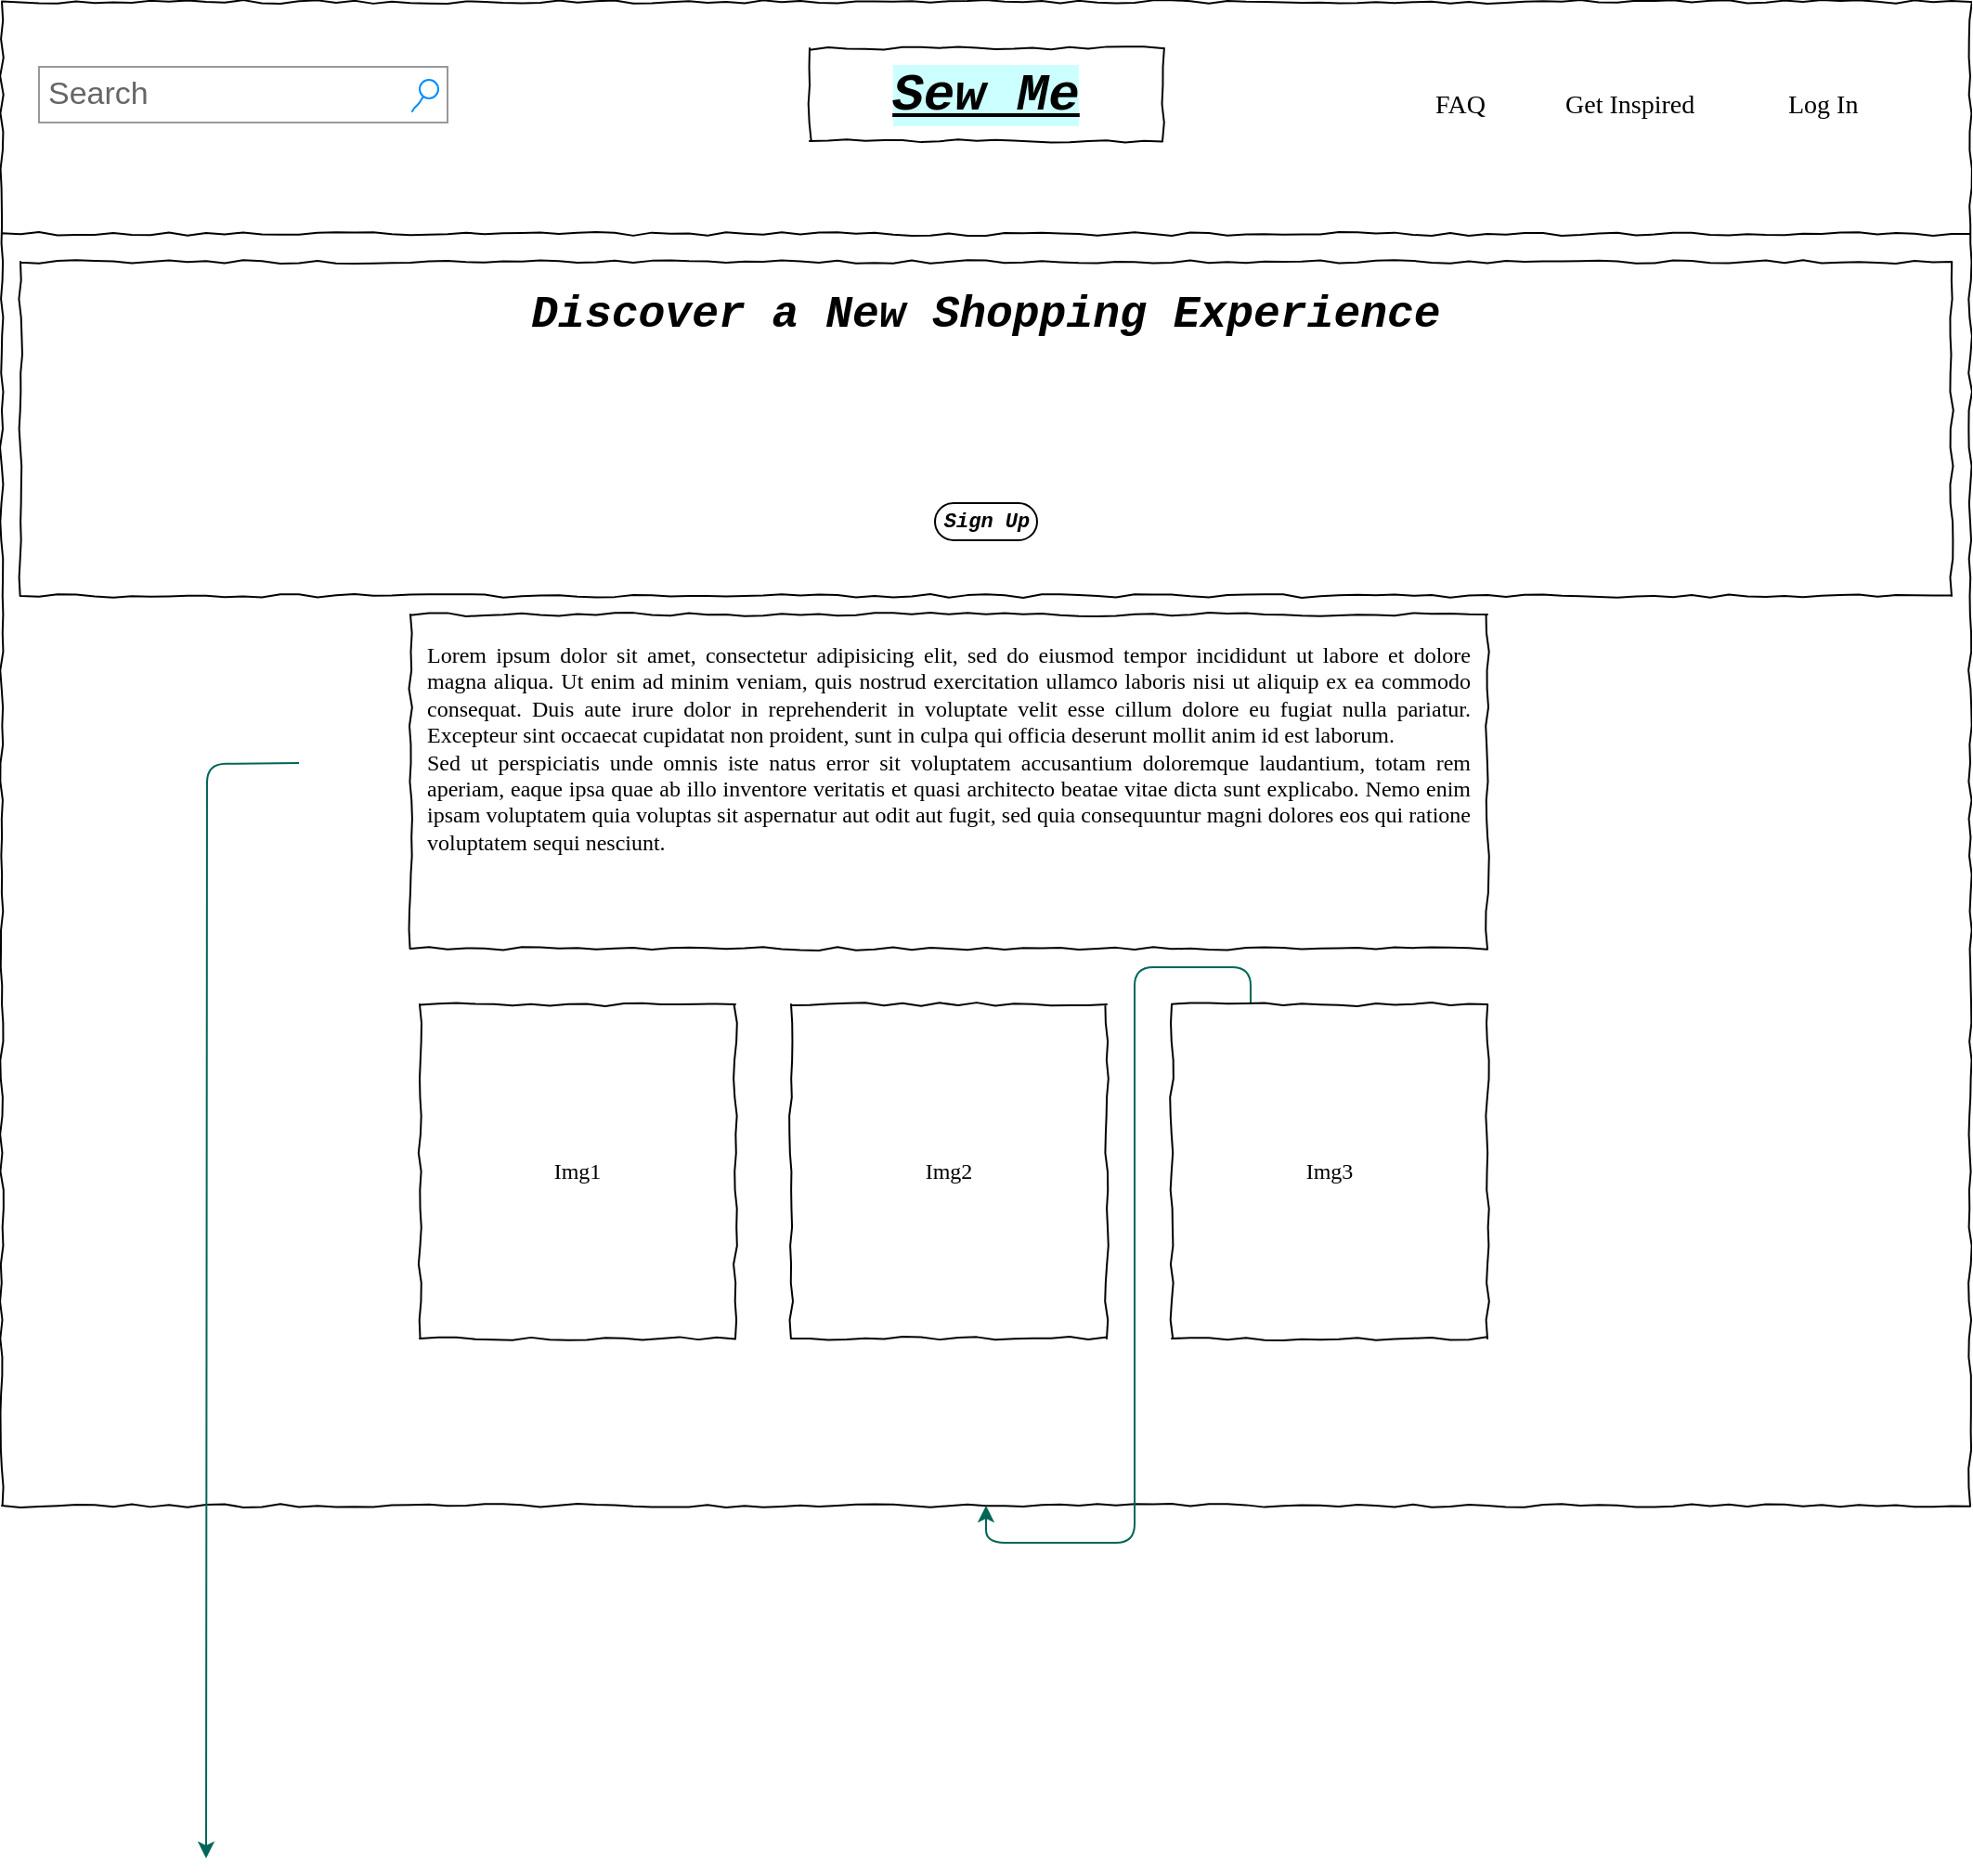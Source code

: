 <mxfile version="14.2.9" type="github" pages="3">
  <diagram id="ZF-j_Kfc-rWgUnqr_sys" name="Home-Page">
    <mxGraphModel dx="1186" dy="564" grid="1" gridSize="10" guides="1" tooltips="1" connect="1" arrows="1" fold="1" page="1" pageScale="1" pageWidth="850" pageHeight="1100" math="0" shadow="0">
      <root>
        <mxCell id="h0NclJYZKfTawZEcLkxr-0" />
        <mxCell id="h0NclJYZKfTawZEcLkxr-1" parent="h0NclJYZKfTawZEcLkxr-0" />
        <mxCell id="wjpB9X4ulBl3ossLOCH--38" value="" style="whiteSpace=wrap;html=1;rounded=0;shadow=0;labelBackgroundColor=none;strokeColor=#000000;strokeWidth=1;fillColor=none;fontFamily=Verdana;fontSize=12;fontColor=#000000;align=center;comic=1;" vertex="1" parent="h0NclJYZKfTawZEcLkxr-1">
          <mxGeometry x="30" y="30" width="1060" height="810" as="geometry" />
        </mxCell>
        <mxCell id="wjpB9X4ulBl3ossLOCH--39" value="Sew Me" style="whiteSpace=wrap;html=1;rounded=0;shadow=0;labelBackgroundColor=#CCFFFF;strokeWidth=1;fontFamily=Courier New;fontSize=28;align=center;comic=1;fontStyle=7" vertex="1" parent="h0NclJYZKfTawZEcLkxr-1">
          <mxGeometry x="465" y="55" width="190" height="50" as="geometry" />
        </mxCell>
        <mxCell id="wjpB9X4ulBl3ossLOCH--40" value="Search" style="strokeWidth=1;shadow=0;dashed=0;align=center;html=1;shape=mxgraph.mockup.forms.searchBox;strokeColor=#999999;mainText=;strokeColor2=#008cff;fontColor=#666666;fontSize=17;align=left;spacingLeft=3;rounded=0;labelBackgroundColor=none;comic=1;" vertex="1" parent="h0NclJYZKfTawZEcLkxr-1">
          <mxGeometry x="50" y="65" width="220" height="30" as="geometry" />
        </mxCell>
        <mxCell id="wjpB9X4ulBl3ossLOCH--41" value="Log In" style="text;html=1;points=[];align=left;verticalAlign=top;spacingTop=-4;fontSize=14;fontFamily=Verdana" vertex="1" parent="h0NclJYZKfTawZEcLkxr-1">
          <mxGeometry x="990" y="75" width="60" height="20" as="geometry" />
        </mxCell>
        <mxCell id="wjpB9X4ulBl3ossLOCH--42" value="Get Inspired" style="text;html=1;points=[];align=left;verticalAlign=top;spacingTop=-4;fontSize=14;fontFamily=Verdana" vertex="1" parent="h0NclJYZKfTawZEcLkxr-1">
          <mxGeometry x="870" y="75" width="60" height="20" as="geometry" />
        </mxCell>
        <mxCell id="wjpB9X4ulBl3ossLOCH--44" value="" style="line;strokeWidth=1;html=1;rounded=0;shadow=0;labelBackgroundColor=none;fillColor=none;fontFamily=Verdana;fontSize=14;fontColor=#000000;align=center;comic=1;" vertex="1" parent="h0NclJYZKfTawZEcLkxr-1">
          <mxGeometry x="30" y="150" width="1060" height="10" as="geometry" />
        </mxCell>
        <mxCell id="wjpB9X4ulBl3ossLOCH--50" value="&lt;div style=&quot;text-align: justify&quot;&gt;&lt;span&gt;Lorem ipsum dolor sit amet, consectetur adipisicing elit, sed do eiusmod tempor incididunt ut labore et dolore magna aliqua. Ut enim ad minim veniam, quis nostrud exercitation ullamco laboris nisi ut aliquip ex ea commodo consequat. Duis aute irure dolor in reprehenderit in voluptate velit esse cillum dolore eu fugiat nulla pariatur. Excepteur sint occaecat cupidatat non proident, sunt in culpa qui officia deserunt mollit anim id est laborum.&lt;/span&gt;&lt;/div&gt;&lt;div style=&quot;text-align: justify&quot;&gt;&lt;span&gt;Sed ut perspiciatis unde omnis iste natus error sit voluptatem accusantium doloremque laudantium, totam rem aperiam, eaque ipsa quae ab illo inventore veritatis et quasi architecto beatae vitae dicta sunt explicabo. Nemo enim ipsam voluptatem quia voluptas sit aspernatur aut odit aut fugit, sed quia consequuntur magni dolores eos qui ratione voluptatem sequi nesciunt.&amp;nbsp;&lt;/span&gt;&lt;/div&gt;" style="whiteSpace=wrap;html=1;rounded=0;shadow=0;labelBackgroundColor=none;strokeWidth=1;fillColor=none;fontFamily=Verdana;fontSize=12;align=center;verticalAlign=top;spacing=10;comic=1;" vertex="1" parent="h0NclJYZKfTawZEcLkxr-1">
          <mxGeometry x="250" y="360" width="580" height="180" as="geometry" />
        </mxCell>
        <mxCell id="wjpB9X4ulBl3ossLOCH--53" value="Img1" style="whiteSpace=wrap;html=1;rounded=0;shadow=0;labelBackgroundColor=none;strokeWidth=1;fillColor=none;fontFamily=Verdana;fontSize=12;align=center;comic=1;" vertex="1" parent="h0NclJYZKfTawZEcLkxr-1">
          <mxGeometry x="255" y="570" width="170" height="180" as="geometry" />
        </mxCell>
        <mxCell id="5ONEdWV0JbBe8F0KcMtm-0" value="&lt;div style=&quot;text-align: justify; font-size: 24px;&quot;&gt;Discover a New Shopping Experience&lt;/div&gt;" style="whiteSpace=wrap;html=1;rounded=0;shadow=0;labelBackgroundColor=none;strokeWidth=1;fillColor=none;fontFamily=Courier New;fontSize=24;align=center;verticalAlign=top;spacing=10;comic=1;fontStyle=3" vertex="1" parent="h0NclJYZKfTawZEcLkxr-1">
          <mxGeometry x="40" y="170" width="1040" height="180" as="geometry" />
        </mxCell>
        <mxCell id="5ONEdWV0JbBe8F0KcMtm-1" style="edgeStyle=orthogonalEdgeStyle;curved=0;rounded=1;sketch=0;orthogonalLoop=1;jettySize=auto;html=1;exitX=0.75;exitY=0;exitDx=0;exitDy=0;strokeColor=#006658;fillColor=#21C0A5;fontColor=#5C5C5C;" edge="1" parent="h0NclJYZKfTawZEcLkxr-1">
          <mxGeometry relative="1" as="geometry">
            <mxPoint x="190" y="440" as="sourcePoint" />
            <mxPoint x="140" y="1030" as="targetPoint" />
          </mxGeometry>
        </mxCell>
        <mxCell id="5ONEdWV0JbBe8F0KcMtm-2" value="Sign Up" style="strokeWidth=1;shadow=0;dashed=0;align=center;html=1;shape=mxgraph.mockup.buttons.button;mainText=;buttonStyle=round;fontSize=11;fontStyle=3;whiteSpace=wrap;rounded=0;sketch=0;fontFamily=Courier New;" vertex="1" parent="h0NclJYZKfTawZEcLkxr-1">
          <mxGeometry x="532.5" y="300" width="55" height="20" as="geometry" />
        </mxCell>
        <mxCell id="5ONEdWV0JbBe8F0KcMtm-3" value="Img2" style="whiteSpace=wrap;html=1;rounded=0;shadow=0;labelBackgroundColor=none;strokeWidth=1;fillColor=none;fontFamily=Verdana;fontSize=12;align=center;comic=1;" vertex="1" parent="h0NclJYZKfTawZEcLkxr-1">
          <mxGeometry x="455" y="570" width="170" height="180" as="geometry" />
        </mxCell>
        <mxCell id="5ONEdWV0JbBe8F0KcMtm-5" style="edgeStyle=orthogonalEdgeStyle;curved=0;rounded=1;sketch=0;orthogonalLoop=1;jettySize=auto;html=1;exitX=0.25;exitY=0;exitDx=0;exitDy=0;strokeColor=#006658;fillColor=#21C0A5;fontFamily=Courier New;fontSize=24;fontColor=#5C5C5C;" edge="1" parent="h0NclJYZKfTawZEcLkxr-1" source="5ONEdWV0JbBe8F0KcMtm-4" target="wjpB9X4ulBl3ossLOCH--38">
          <mxGeometry relative="1" as="geometry" />
        </mxCell>
        <mxCell id="5ONEdWV0JbBe8F0KcMtm-4" value="Img3" style="whiteSpace=wrap;html=1;rounded=0;shadow=0;labelBackgroundColor=none;strokeWidth=1;fillColor=none;fontFamily=Verdana;fontSize=12;align=center;comic=1;" vertex="1" parent="h0NclJYZKfTawZEcLkxr-1">
          <mxGeometry x="660" y="570" width="170" height="180" as="geometry" />
        </mxCell>
        <mxCell id="5ONEdWV0JbBe8F0KcMtm-6" value="FAQ" style="text;html=1;points=[];align=left;verticalAlign=top;spacingTop=-4;fontSize=14;fontFamily=Verdana" vertex="1" parent="h0NclJYZKfTawZEcLkxr-1">
          <mxGeometry x="800" y="75" width="60" height="20" as="geometry" />
        </mxCell>
      </root>
    </mxGraphModel>
  </diagram>
  <diagram name="Tailor-Me" id="03018318-947c-dd8e-b7a3-06fadd420f32">
    <mxGraphModel dx="1186" dy="564" grid="1" gridSize="10" guides="1" tooltips="1" connect="1" arrows="1" fold="1" page="1" pageScale="1" pageWidth="1100" pageHeight="850" background="#ffffff" math="0" shadow="0">
      <root>
        <mxCell id="0" />
        <mxCell id="1" parent="0" />
        <mxCell id="677b7b8949515195-1" value="" style="whiteSpace=wrap;html=1;rounded=0;shadow=0;labelBackgroundColor=none;strokeColor=#000000;strokeWidth=1;fillColor=none;fontFamily=Verdana;fontSize=12;fontColor=#000000;align=center;comic=1;" parent="1" vertex="1">
          <mxGeometry x="20" y="20" width="1060" height="810" as="geometry" />
        </mxCell>
        <mxCell id="677b7b8949515195-2" value="Sew Me" style="whiteSpace=wrap;html=1;rounded=0;shadow=0;labelBackgroundColor=#CCFFFF;strokeWidth=1;fontFamily=Courier New;fontSize=28;align=center;comic=1;fontStyle=7" parent="1" vertex="1">
          <mxGeometry x="455" y="45" width="190" height="50" as="geometry" />
        </mxCell>
        <mxCell id="677b7b8949515195-3" value="Search" style="strokeWidth=1;shadow=0;dashed=0;align=center;html=1;shape=mxgraph.mockup.forms.searchBox;strokeColor=#999999;mainText=;strokeColor2=#008cff;fontColor=#666666;fontSize=17;align=left;spacingLeft=3;rounded=0;labelBackgroundColor=none;comic=1;" parent="1" vertex="1">
          <mxGeometry x="40" y="55" width="220" height="30" as="geometry" />
        </mxCell>
        <mxCell id="677b7b8949515195-6" value="Sign Up" style="text;html=1;points=[];align=left;verticalAlign=top;spacingTop=-4;fontSize=14;fontFamily=Verdana" parent="1" vertex="1">
          <mxGeometry x="960" y="65" width="60" height="20" as="geometry" />
        </mxCell>
        <mxCell id="677b7b8949515195-8" value="" style="whiteSpace=wrap;html=1;rounded=0;shadow=0;labelBackgroundColor=none;strokeWidth=1;fillColor=none;fontFamily=Verdana;fontSize=12;align=center;comic=1;" parent="1" vertex="1">
          <mxGeometry x="30" y="230" width="200" height="590" as="geometry" />
        </mxCell>
        <mxCell id="677b7b8949515195-9" value="" style="line;strokeWidth=1;html=1;rounded=0;shadow=0;labelBackgroundColor=none;fillColor=none;fontFamily=Verdana;fontSize=14;fontColor=#000000;align=center;comic=1;" parent="1" vertex="1">
          <mxGeometry x="20" y="140" width="1060" height="10" as="geometry" />
        </mxCell>
        <mxCell id="677b7b8949515195-10" value="" style="whiteSpace=wrap;html=1;rounded=0;shadow=0;labelBackgroundColor=none;strokeWidth=1;fillColor=none;fontFamily=Verdana;fontSize=12;align=center;comic=1;" parent="1" vertex="1">
          <mxGeometry x="30" y="160" width="1040" height="50" as="geometry" />
        </mxCell>
        <mxCell id="677b7b8949515195-11" value="Jacket" style="text;html=1;points=[];align=left;verticalAlign=top;spacingTop=-4;fontSize=14;fontFamily=Verdana" parent="1" vertex="1">
          <mxGeometry x="60" y="175" width="60" height="20" as="geometry" />
        </mxCell>
        <mxCell id="677b7b8949515195-12" value="Shirt" style="text;html=1;points=[];align=left;verticalAlign=top;spacingTop=-4;fontSize=14;fontFamily=Verdana" parent="1" vertex="1">
          <mxGeometry x="200" y="175" width="60" height="20" as="geometry" />
        </mxCell>
        <mxCell id="677b7b8949515195-13" value="Pants" style="text;html=1;points=[];align=left;verticalAlign=top;spacingTop=-4;fontSize=14;fontFamily=Verdana" parent="1" vertex="1">
          <mxGeometry x="350" y="175" width="60" height="20" as="geometry" />
        </mxCell>
        <mxCell id="677b7b8949515195-14" value="Skirt" style="text;html=1;points=[];align=left;verticalAlign=top;spacingTop=-4;fontSize=14;fontFamily=Verdana" parent="1" vertex="1">
          <mxGeometry x="510" y="175" width="60" height="20" as="geometry" />
        </mxCell>
        <mxCell id="677b7b8949515195-15" value="&lt;div style=&quot;text-align: justify&quot;&gt;&lt;span&gt;Lorem ipsum dolor sit amet, consectetur adipisicing elit, sed do eiusmod tempor incididunt ut labore et dolore magna aliqua. Ut enim ad minim veniam, quis nostrud exercitation ullamco laboris nisi ut aliquip ex ea commodo consequat. Duis aute irure dolor in reprehenderit in voluptate velit esse cillum dolore eu fugiat nulla pariatur. Excepteur sint occaecat cupidatat non proident, sunt in culpa qui officia deserunt mollit anim id est laborum.&lt;/span&gt;&lt;/div&gt;&lt;div style=&quot;text-align: justify&quot;&gt;&lt;span&gt;Sed ut perspiciatis unde omnis iste natus error sit voluptatem accusantium doloremque laudantium, totam rem aperiam, eaque ipsa quae ab illo inventore veritatis et quasi architecto beatae vitae dicta sunt explicabo. Nemo enim ipsam voluptatem quia voluptas sit aspernatur aut odit aut fugit, sed quia consequuntur magni dolores eos qui ratione voluptatem sequi nesciunt.&amp;nbsp;&lt;/span&gt;&lt;/div&gt;" style="whiteSpace=wrap;html=1;rounded=0;shadow=0;labelBackgroundColor=none;strokeWidth=1;fillColor=none;fontFamily=Verdana;fontSize=12;align=center;verticalAlign=top;spacing=10;comic=1;" parent="1" vertex="1">
          <mxGeometry x="250" y="640" width="580" height="180" as="geometry" />
        </mxCell>
        <mxCell id="677b7b8949515195-16" value="" style="shape=umlActor;verticalLabelPosition=bottom;verticalAlign=top;html=1;outlineConnect=0;shadow=0;dashed=0;fontFamily=Verdana;fontSize=14;fontColor=#000000;align=center;strokeColor=#999999;strokeWidth=1;fillColor=#ffffff;comic=1;" parent="1" vertex="1">
          <mxGeometry x="425" y="265" width="220" height="330" as="geometry" />
        </mxCell>
        <mxCell id="677b7b8949515195-25" value="" style="whiteSpace=wrap;html=1;rounded=0;shadow=0;labelBackgroundColor=none;strokeWidth=1;fillColor=none;fontFamily=Verdana;fontSize=12;align=center;comic=1;" parent="1" vertex="1">
          <mxGeometry x="840" y="230" width="230" height="400" as="geometry" />
        </mxCell>
        <mxCell id="677b7b8949515195-26" value="" style="whiteSpace=wrap;html=1;rounded=0;shadow=0;labelBackgroundColor=none;strokeWidth=1;fillColor=none;fontFamily=Verdana;fontSize=12;align=center;comic=1;" parent="1" vertex="1">
          <mxGeometry x="840" y="640" width="230" height="180" as="geometry" />
        </mxCell>
        <mxCell id="677b7b8949515195-27" value="Pattern" style="text;html=1;points=[];align=left;verticalAlign=top;spacingTop=-4;fontSize=14;fontFamily=Courier New;fontStyle=3" parent="1" vertex="1">
          <mxGeometry x="40" y="250" width="170" height="20" as="geometry" />
        </mxCell>
        <mxCell id="677b7b8949515195-28" value="Pattern Description 1" style="text;html=1;points=[];align=left;verticalAlign=top;spacingTop=-4;fontSize=14;fontFamily=Courier New;fontStyle=2" parent="1" vertex="1">
          <mxGeometry x="40" y="286" width="170" height="20" as="geometry" />
        </mxCell>
        <mxCell id="677b7b8949515195-29" value="Pattern Description 2" style="text;html=1;points=[];align=left;verticalAlign=top;spacingTop=-4;fontSize=14;fontFamily=Courier New;fontStyle=2" parent="1" vertex="1">
          <mxGeometry x="40" y="321" width="170" height="20" as="geometry" />
        </mxCell>
        <mxCell id="677b7b8949515195-30" value="Pattern Description 3" style="text;html=1;points=[];align=left;verticalAlign=top;spacingTop=-4;fontSize=14;fontFamily=Courier New;fontStyle=2" parent="1" vertex="1">
          <mxGeometry x="40" y="357" width="170" height="20" as="geometry" />
        </mxCell>
        <mxCell id="677b7b8949515195-31" value="Pattern Description 6" style="text;html=1;points=[];align=left;verticalAlign=top;spacingTop=-4;fontSize=14;fontFamily=Courier New;fontStyle=2" parent="1" vertex="1">
          <mxGeometry x="40" y="464" width="170" height="20" as="geometry" />
        </mxCell>
        <mxCell id="677b7b8949515195-32" value="Pattern Description 7" style="text;html=1;points=[];align=left;verticalAlign=top;spacingTop=-4;fontSize=14;fontFamily=Courier New;fontStyle=2" parent="1" vertex="1">
          <mxGeometry x="40" y="500" width="170" height="20" as="geometry" />
        </mxCell>
        <mxCell id="677b7b8949515195-33" value="Pattern Description 8" style="text;html=1;points=[];align=left;verticalAlign=top;spacingTop=-4;fontSize=14;fontFamily=Courier New;fontStyle=2" parent="1" vertex="1">
          <mxGeometry x="40" y="536" width="170" height="20" as="geometry" />
        </mxCell>
        <mxCell id="677b7b8949515195-34" value="Pattern Description 9" style="text;html=1;points=[];align=left;verticalAlign=top;spacingTop=-4;fontSize=14;fontFamily=Courier New;fontStyle=2" parent="1" vertex="1">
          <mxGeometry x="40" y="571" width="170" height="20" as="geometry" />
        </mxCell>
        <mxCell id="677b7b8949515195-35" value="Pattern Description 10" style="text;html=1;points=[];align=left;verticalAlign=top;spacingTop=-4;fontSize=14;fontFamily=Courier New;fontStyle=2" parent="1" vertex="1">
          <mxGeometry x="40" y="607" width="170" height="20" as="geometry" />
        </mxCell>
        <mxCell id="677b7b8949515195-39" value="Pattern Description 4" style="text;html=1;points=[];align=left;verticalAlign=top;spacingTop=-4;fontSize=14;fontFamily=Courier New;fontStyle=2" parent="1" vertex="1">
          <mxGeometry x="40" y="393" width="170" height="20" as="geometry" />
        </mxCell>
        <mxCell id="677b7b8949515195-40" value="Pattern Description 5" style="text;html=1;points=[];align=left;verticalAlign=top;spacingTop=-4;fontSize=14;fontFamily=Courier New;fontStyle=2" parent="1" vertex="1">
          <mxGeometry x="40" y="429" width="170" height="20" as="geometry" />
        </mxCell>
        <mxCell id="677b7b8949515195-42" value="External Links" style="text;html=1;points=[];align=left;verticalAlign=top;spacingTop=-4;fontSize=14;fontFamily=Verdana" parent="1" vertex="1">
          <mxGeometry x="860" y="653" width="170" height="20" as="geometry" />
        </mxCell>
        <mxCell id="677b7b8949515195-44" value="Fabric" style="text;html=1;points=[];align=left;verticalAlign=top;spacingTop=-4;fontSize=14;fontFamily=Courier New;fontStyle=3" parent="1" vertex="1">
          <mxGeometry x="860" y="250" width="170" height="20" as="geometry" />
        </mxCell>
        <mxCell id="677b7b8949515195-45" value="Fabric Description 1" style="text;html=1;points=[];align=left;verticalAlign=top;spacingTop=-4;fontSize=14;fontFamily=Courier New;fontStyle=2" parent="1" vertex="1">
          <mxGeometry x="860" y="285" width="170" height="20" as="geometry" />
        </mxCell>
        <mxCell id="677b7b8949515195-46" value="Fabric Description 2" style="text;html=1;points=[];align=left;verticalAlign=middle;spacingTop=-4;fontSize=14;fontFamily=Courier New;fontStyle=2" parent="1" vertex="1">
          <mxGeometry x="860" y="330" width="170" height="20" as="geometry" />
        </mxCell>
        <mxCell id="677b7b8949515195-47" value="Fabric Description 3" style="text;html=1;points=[];align=left;verticalAlign=top;spacingTop=-4;fontSize=14;fontFamily=Courier New;fontStyle=2" parent="1" vertex="1">
          <mxGeometry x="860" y="370" width="170" height="20" as="geometry" />
        </mxCell>
        <mxCell id="677b7b8949515195-48" value="Fabric Description 4" style="text;html=1;points=[];align=left;verticalAlign=top;spacingTop=-4;fontSize=14;fontFamily=Courier New;fontStyle=2" parent="1" vertex="1">
          <mxGeometry x="860" y="405" width="170" height="20" as="geometry" />
        </mxCell>
        <mxCell id="677b7b8949515195-49" value="Fabric Description 5" style="text;html=1;points=[];align=left;verticalAlign=top;spacingTop=-4;fontSize=14;fontFamily=Courier New;fontStyle=2" parent="1" vertex="1">
          <mxGeometry x="860" y="449" width="170" height="20" as="geometry" />
        </mxCell>
        <mxCell id="9mEfQK3KUCxlQ8aSokPq-3" value="Dress" style="text;html=1;points=[];align=left;verticalAlign=top;spacingTop=-4;fontSize=14;fontFamily=Verdana" vertex="1" parent="1">
          <mxGeometry x="680" y="175" width="60" height="20" as="geometry" />
        </mxCell>
        <mxCell id="9mEfQK3KUCxlQ8aSokPq-4" value="Coat" style="text;html=1;points=[];align=left;verticalAlign=top;spacingTop=-4;fontSize=14;fontFamily=Verdana" vertex="1" parent="1">
          <mxGeometry x="850" y="175" width="60" height="20" as="geometry" />
        </mxCell>
        <mxCell id="9mEfQK3KUCxlQ8aSokPq-5" value="Suit" style="text;html=1;points=[];align=left;verticalAlign=top;spacingTop=-4;fontSize=14;fontFamily=Verdana" vertex="1" parent="1">
          <mxGeometry x="980" y="175" width="60" height="20" as="geometry" />
        </mxCell>
        <mxCell id="XMO0qLx3HE3vHJtWGLaU-1" value="" style="verticalLabelPosition=bottom;shadow=0;dashed=0;align=center;html=1;verticalAlign=top;strokeWidth=1;shape=mxgraph.mockup.misc.shoppingCart;strokeColor=#999999;rounded=0;sketch=0;fillColor=#21C0A5;fontColor=#5C5C5C;" vertex="1" parent="1">
          <mxGeometry x="800" y="65" width="20" height="20" as="geometry" />
        </mxCell>
        <mxCell id="NotRTZcVEE9be6VRe8nx-1" value="" style="verticalLabelPosition=bottom;shadow=0;dashed=0;align=center;html=1;verticalAlign=top;strokeWidth=1;shape=mxgraph.mockup.containers.userFemale;strokeColor2=#008cff;rounded=0;sketch=0;" vertex="1" parent="1">
          <mxGeometry x="880" y="45" width="50" height="50" as="geometry" />
        </mxCell>
      </root>
    </mxGraphModel>
  </diagram>
  <diagram id="qUBOpCEq9h2B_eSwjFIW" name="Add-To-Cart">
    <mxGraphModel dx="1186" dy="564" grid="1" gridSize="10" guides="1" tooltips="1" connect="1" arrows="1" fold="1" page="1" pageScale="1" pageWidth="850" pageHeight="1100" math="0" shadow="0">
      <root>
        <mxCell id="qmzfm-Hbsrc31AAW3Ivz-0" />
        <mxCell id="qmzfm-Hbsrc31AAW3Ivz-1" parent="qmzfm-Hbsrc31AAW3Ivz-0" />
        <mxCell id="-jwKYOR1kxbknsJQBqWC-0" value="" style="whiteSpace=wrap;html=1;rounded=0;shadow=0;labelBackgroundColor=none;strokeColor=#000000;strokeWidth=1;fillColor=none;fontFamily=Verdana;fontSize=12;fontColor=#000000;align=center;comic=1;" vertex="1" parent="qmzfm-Hbsrc31AAW3Ivz-1">
          <mxGeometry x="20" y="30" width="1060" height="810" as="geometry" />
        </mxCell>
        <mxCell id="-jwKYOR1kxbknsJQBqWC-1" value="Sew Me" style="whiteSpace=wrap;html=1;rounded=0;shadow=0;labelBackgroundColor=none;strokeWidth=1;fontFamily=Courier New;fontSize=28;align=center;comic=1;fontStyle=7;fillColor=#b0e3e6;strokeColor=#0e8088;" vertex="1" parent="qmzfm-Hbsrc31AAW3Ivz-1">
          <mxGeometry x="455" y="45" width="190" height="50" as="geometry" />
        </mxCell>
        <mxCell id="-jwKYOR1kxbknsJQBqWC-2" value="Search" style="strokeWidth=1;shadow=0;dashed=0;align=center;html=1;shape=mxgraph.mockup.forms.searchBox;strokeColor=#999999;mainText=;strokeColor2=#008cff;fontColor=#666666;fontSize=17;align=left;spacingLeft=3;rounded=0;labelBackgroundColor=none;comic=1;" vertex="1" parent="qmzfm-Hbsrc31AAW3Ivz-1">
          <mxGeometry x="40" y="55" width="220" height="30" as="geometry" />
        </mxCell>
        <mxCell id="-jwKYOR1kxbknsJQBqWC-3" value="Sign Up" style="text;html=1;points=[];align=left;verticalAlign=top;spacingTop=-4;fontSize=14;fontFamily=Verdana" vertex="1" parent="qmzfm-Hbsrc31AAW3Ivz-1">
          <mxGeometry x="960" y="65" width="60" height="20" as="geometry" />
        </mxCell>
        <mxCell id="-jwKYOR1kxbknsJQBqWC-5" value="" style="line;strokeWidth=1;html=1;rounded=0;shadow=0;labelBackgroundColor=none;fillColor=none;fontFamily=Verdana;fontSize=14;fontColor=#000000;align=center;comic=1;" vertex="1" parent="qmzfm-Hbsrc31AAW3Ivz-1">
          <mxGeometry x="20" y="140" width="1060" height="10" as="geometry" />
        </mxCell>
        <mxCell id="-jwKYOR1kxbknsJQBqWC-6" value="" style="whiteSpace=wrap;html=1;rounded=0;shadow=0;labelBackgroundColor=none;strokeWidth=1;fillColor=none;fontFamily=Verdana;fontSize=12;align=center;comic=1;" vertex="1" parent="qmzfm-Hbsrc31AAW3Ivz-1">
          <mxGeometry x="30" y="160" width="1040" height="50" as="geometry" />
        </mxCell>
        <mxCell id="-jwKYOR1kxbknsJQBqWC-7" value="Jacket" style="text;html=1;points=[];align=left;verticalAlign=top;spacingTop=-4;fontSize=14;fontFamily=Verdana" vertex="1" parent="qmzfm-Hbsrc31AAW3Ivz-1">
          <mxGeometry x="60" y="175" width="60" height="20" as="geometry" />
        </mxCell>
        <mxCell id="-jwKYOR1kxbknsJQBqWC-8" value="Shirt" style="text;html=1;points=[];align=left;verticalAlign=top;spacingTop=-4;fontSize=14;fontFamily=Verdana" vertex="1" parent="qmzfm-Hbsrc31AAW3Ivz-1">
          <mxGeometry x="200" y="175" width="60" height="20" as="geometry" />
        </mxCell>
        <mxCell id="-jwKYOR1kxbknsJQBqWC-9" value="Pants" style="text;html=1;points=[];align=left;verticalAlign=top;spacingTop=-4;fontSize=14;fontFamily=Verdana" vertex="1" parent="qmzfm-Hbsrc31AAW3Ivz-1">
          <mxGeometry x="350" y="175" width="60" height="20" as="geometry" />
        </mxCell>
        <mxCell id="-jwKYOR1kxbknsJQBqWC-10" value="Skirt" style="text;html=1;points=[];align=left;verticalAlign=top;spacingTop=-4;fontSize=14;fontFamily=Verdana" vertex="1" parent="qmzfm-Hbsrc31AAW3Ivz-1">
          <mxGeometry x="510" y="175" width="60" height="20" as="geometry" />
        </mxCell>
        <mxCell id="-jwKYOR1kxbknsJQBqWC-11" value="&lt;div&gt;&lt;br&gt;&lt;/div&gt;" style="whiteSpace=wrap;html=1;rounded=0;shadow=0;labelBackgroundColor=none;strokeWidth=1;fillColor=none;fontFamily=Verdana;fontSize=12;align=left;verticalAlign=top;spacing=10;comic=1;" vertex="1" parent="qmzfm-Hbsrc31AAW3Ivz-1">
          <mxGeometry x="80" y="285" width="580" height="180" as="geometry" />
        </mxCell>
        <mxCell id="-jwKYOR1kxbknsJQBqWC-13" value="" style="whiteSpace=wrap;html=1;rounded=0;shadow=0;labelBackgroundColor=none;strokeWidth=1;fillColor=none;fontFamily=Verdana;fontSize=12;align=center;comic=1;" vertex="1" parent="qmzfm-Hbsrc31AAW3Ivz-1">
          <mxGeometry x="690" y="240" width="230" height="400" as="geometry" />
        </mxCell>
        <mxCell id="-jwKYOR1kxbknsJQBqWC-27" value="Order Summary" style="text;html=1;points=[];align=left;verticalAlign=top;spacingTop=-4;fontSize=14;fontFamily=Courier New;fontStyle=3" vertex="1" parent="qmzfm-Hbsrc31AAW3Ivz-1">
          <mxGeometry x="720" y="265" width="170" height="20" as="geometry" />
        </mxCell>
        <mxCell id="-jwKYOR1kxbknsJQBqWC-28" value="Subtotal&amp;nbsp; &amp;nbsp; &amp;nbsp;$55.55" style="text;html=1;points=[];align=left;verticalAlign=top;spacingTop=-4;fontSize=14;fontFamily=Courier New;fontStyle=2" vertex="1" parent="qmzfm-Hbsrc31AAW3Ivz-1">
          <mxGeometry x="720" y="300" width="170" height="20" as="geometry" />
        </mxCell>
        <mxCell id="-jwKYOR1kxbknsJQBqWC-29" value="Shipping&amp;nbsp; &amp;nbsp; &amp;nbsp; TBD" style="text;html=1;points=[];align=left;verticalAlign=middle;spacingTop=-4;fontSize=14;fontFamily=Courier New;fontStyle=2" vertex="1" parent="qmzfm-Hbsrc31AAW3Ivz-1">
          <mxGeometry x="720" y="330" width="170" height="20" as="geometry" />
        </mxCell>
        <mxCell id="-jwKYOR1kxbknsJQBqWC-30" value="Tax&amp;nbsp; &amp;nbsp; &amp;nbsp; &amp;nbsp; &amp;nbsp; &amp;nbsp;TBD" style="text;html=1;points=[];align=left;verticalAlign=top;spacingTop=-4;fontSize=14;fontFamily=Courier New;fontStyle=2" vertex="1" parent="qmzfm-Hbsrc31AAW3Ivz-1">
          <mxGeometry x="720" y="370" width="170" height="20" as="geometry" />
        </mxCell>
        <mxCell id="-jwKYOR1kxbknsJQBqWC-31" value="Estimated Total $55.55" style="text;html=1;points=[];align=left;verticalAlign=top;spacingTop=-4;fontSize=14;fontFamily=Courier New;fontStyle=3" vertex="1" parent="qmzfm-Hbsrc31AAW3Ivz-1">
          <mxGeometry x="720" y="420" width="170" height="20" as="geometry" />
        </mxCell>
        <mxCell id="-jwKYOR1kxbknsJQBqWC-33" value="Dress" style="text;html=1;points=[];align=left;verticalAlign=top;spacingTop=-4;fontSize=14;fontFamily=Verdana" vertex="1" parent="qmzfm-Hbsrc31AAW3Ivz-1">
          <mxGeometry x="680" y="175" width="60" height="20" as="geometry" />
        </mxCell>
        <mxCell id="-jwKYOR1kxbknsJQBqWC-34" value="Coat" style="text;html=1;points=[];align=left;verticalAlign=top;spacingTop=-4;fontSize=14;fontFamily=Verdana" vertex="1" parent="qmzfm-Hbsrc31AAW3Ivz-1">
          <mxGeometry x="850" y="175" width="60" height="20" as="geometry" />
        </mxCell>
        <mxCell id="-jwKYOR1kxbknsJQBqWC-35" value="Suit" style="text;html=1;points=[];align=left;verticalAlign=top;spacingTop=-4;fontSize=14;fontFamily=Verdana" vertex="1" parent="qmzfm-Hbsrc31AAW3Ivz-1">
          <mxGeometry x="980" y="175" width="60" height="20" as="geometry" />
        </mxCell>
        <mxCell id="-jwKYOR1kxbknsJQBqWC-36" value="" style="verticalLabelPosition=bottom;shadow=0;dashed=0;align=center;html=1;verticalAlign=top;strokeWidth=1;shape=mxgraph.mockup.misc.shoppingCart;strokeColor=#999999;rounded=0;sketch=0;fillColor=#21C0A5;fontColor=#5C5C5C;" vertex="1" parent="qmzfm-Hbsrc31AAW3Ivz-1">
          <mxGeometry x="800" y="65" width="20" height="20" as="geometry" />
        </mxCell>
        <mxCell id="-jwKYOR1kxbknsJQBqWC-37" value="" style="verticalLabelPosition=bottom;shadow=0;dashed=0;align=center;html=1;verticalAlign=top;strokeWidth=1;shape=mxgraph.mockup.containers.userFemale;strokeColor2=#008cff;rounded=0;sketch=0;" vertex="1" parent="qmzfm-Hbsrc31AAW3Ivz-1">
          <mxGeometry x="880" y="45" width="50" height="50" as="geometry" />
        </mxCell>
        <mxCell id="-jwKYOR1kxbknsJQBqWC-39" value="" style="line;strokeWidth=2;html=1;rounded=0;sketch=0;fillColor=#21C0A5;fontFamily=Courier New;fontSize=24;fontColor=#5C5C5C;" vertex="1" parent="qmzfm-Hbsrc31AAW3Ivz-1">
          <mxGeometry x="700" y="400" width="210" height="10" as="geometry" />
        </mxCell>
        <mxCell id="-jwKYOR1kxbknsJQBqWC-43" value="Check Out" style="strokeWidth=1;shadow=0;dashed=0;align=center;html=1;shape=mxgraph.mockup.buttons.button;mainText=;buttonStyle=round;fontSize=15;fontStyle=2;whiteSpace=wrap;rounded=0;sketch=0;fontFamily=Courier New;labelBackgroundColor=none;labelBorderColor=none;fillColor=#b0e3e6;strokeColor=#0e8088;" vertex="1" parent="qmzfm-Hbsrc31AAW3Ivz-1">
          <mxGeometry x="760" y="450" width="90" height="30" as="geometry" />
        </mxCell>
        <mxCell id="-jwKYOR1kxbknsJQBqWC-46" style="edgeStyle=orthogonalEdgeStyle;curved=0;rounded=1;sketch=0;orthogonalLoop=1;jettySize=auto;html=1;exitX=0.5;exitY=0.5;exitDx=0;exitDy=0;exitPerimeter=0;strokeColor=#006658;fillColor=#21C0A5;fontFamily=Courier New;fontSize=15;fontColor=#000000;" edge="1" parent="qmzfm-Hbsrc31AAW3Ivz-1" source="-jwKYOR1kxbknsJQBqWC-49" target="-jwKYOR1kxbknsJQBqWC-11">
          <mxGeometry relative="1" as="geometry" />
        </mxCell>
        <mxCell id="-jwKYOR1kxbknsJQBqWC-45" value="Actor" style="shape=umlActor;verticalLabelPosition=bottom;verticalAlign=top;html=1;outlineConnect=0;rounded=0;labelBackgroundColor=none;sketch=0;strokeColor=#006658;fillColor=#21C0A5;fontFamily=Courier New;fontSize=15;fontColor=#000000;" vertex="1" parent="qmzfm-Hbsrc31AAW3Ivz-1">
          <mxGeometry x="90" y="320" width="40" height="80" as="geometry" />
        </mxCell>
        <mxCell id="-jwKYOR1kxbknsJQBqWC-47" value="Pattern Description&lt;br&gt;Pattern and Fabric Measurements&lt;br&gt;" style="rounded=0;whiteSpace=wrap;html=1;labelBackgroundColor=none;sketch=0;fontFamily=Courier New;fontSize=15;align=left;" vertex="1" parent="qmzfm-Hbsrc31AAW3Ivz-1">
          <mxGeometry x="160" y="320" width="200" height="110" as="geometry" />
        </mxCell>
        <mxCell id="-jwKYOR1kxbknsJQBqWC-48" value="Cost for Garment&lt;br&gt;Quantity&lt;br&gt;Remove Button" style="rounded=0;whiteSpace=wrap;html=1;labelBackgroundColor=none;sketch=0;fontFamily=Courier New;fontSize=15;align=left;" vertex="1" parent="qmzfm-Hbsrc31AAW3Ivz-1">
          <mxGeometry x="425" y="320" width="200" height="110" as="geometry" />
        </mxCell>
        <mxCell id="-jwKYOR1kxbknsJQBqWC-49" value="Shopping Bag(count)&amp;nbsp;&amp;nbsp;" style="text;html=1;points=[];align=left;verticalAlign=top;spacingTop=-4;fontSize=18;fontFamily=Courier New;fontStyle=3" vertex="1" parent="qmzfm-Hbsrc31AAW3Ivz-1">
          <mxGeometry x="100" y="240" width="170" height="20" as="geometry" />
        </mxCell>
        <mxCell id="-jwKYOR1kxbknsJQBqWC-50" style="edgeStyle=orthogonalEdgeStyle;curved=0;rounded=1;sketch=0;orthogonalLoop=1;jettySize=auto;html=1;exitX=0.5;exitY=0.5;exitDx=0;exitDy=0;exitPerimeter=0;strokeColor=#006658;fillColor=#21C0A5;fontFamily=Courier New;fontSize=15;fontColor=#000000;" edge="1" parent="qmzfm-Hbsrc31AAW3Ivz-1" source="-jwKYOR1kxbknsJQBqWC-45" target="-jwKYOR1kxbknsJQBqWC-49">
          <mxGeometry relative="1" as="geometry">
            <mxPoint x="110" y="320" as="sourcePoint" />
            <mxPoint x="370" y="250" as="targetPoint" />
          </mxGeometry>
        </mxCell>
        <mxCell id="-jwKYOR1kxbknsJQBqWC-51" value="Continue Shopping" style="text;html=1;points=[];align=left;verticalAlign=top;spacingTop=-4;fontSize=18;fontFamily=Courier New;fontStyle=3" vertex="1" parent="qmzfm-Hbsrc31AAW3Ivz-1">
          <mxGeometry x="465" y="240" width="170" height="20" as="geometry" />
        </mxCell>
      </root>
    </mxGraphModel>
  </diagram>
</mxfile>
